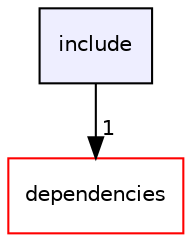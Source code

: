 digraph "include" {
  compound=true
  node [ fontsize="10", fontname="Helvetica"];
  edge [ labelfontsize="10", labelfontname="Helvetica"];
  dir_d44c64559bbebec7f509842c48db8b23 [shape=box, label="include", style="filled", fillcolor="#eeeeff", pencolor="black", URL="dir_d44c64559bbebec7f509842c48db8b23.html"];
  dir_ad0530cb1f8052897640e112eb83a9d7 [shape=box label="dependencies" fillcolor="white" style="filled" color="red" URL="dir_ad0530cb1f8052897640e112eb83a9d7.html"];
  dir_d44c64559bbebec7f509842c48db8b23->dir_ad0530cb1f8052897640e112eb83a9d7 [headlabel="1", labeldistance=1.5 headhref="dir_000015_000000.html"];
}
